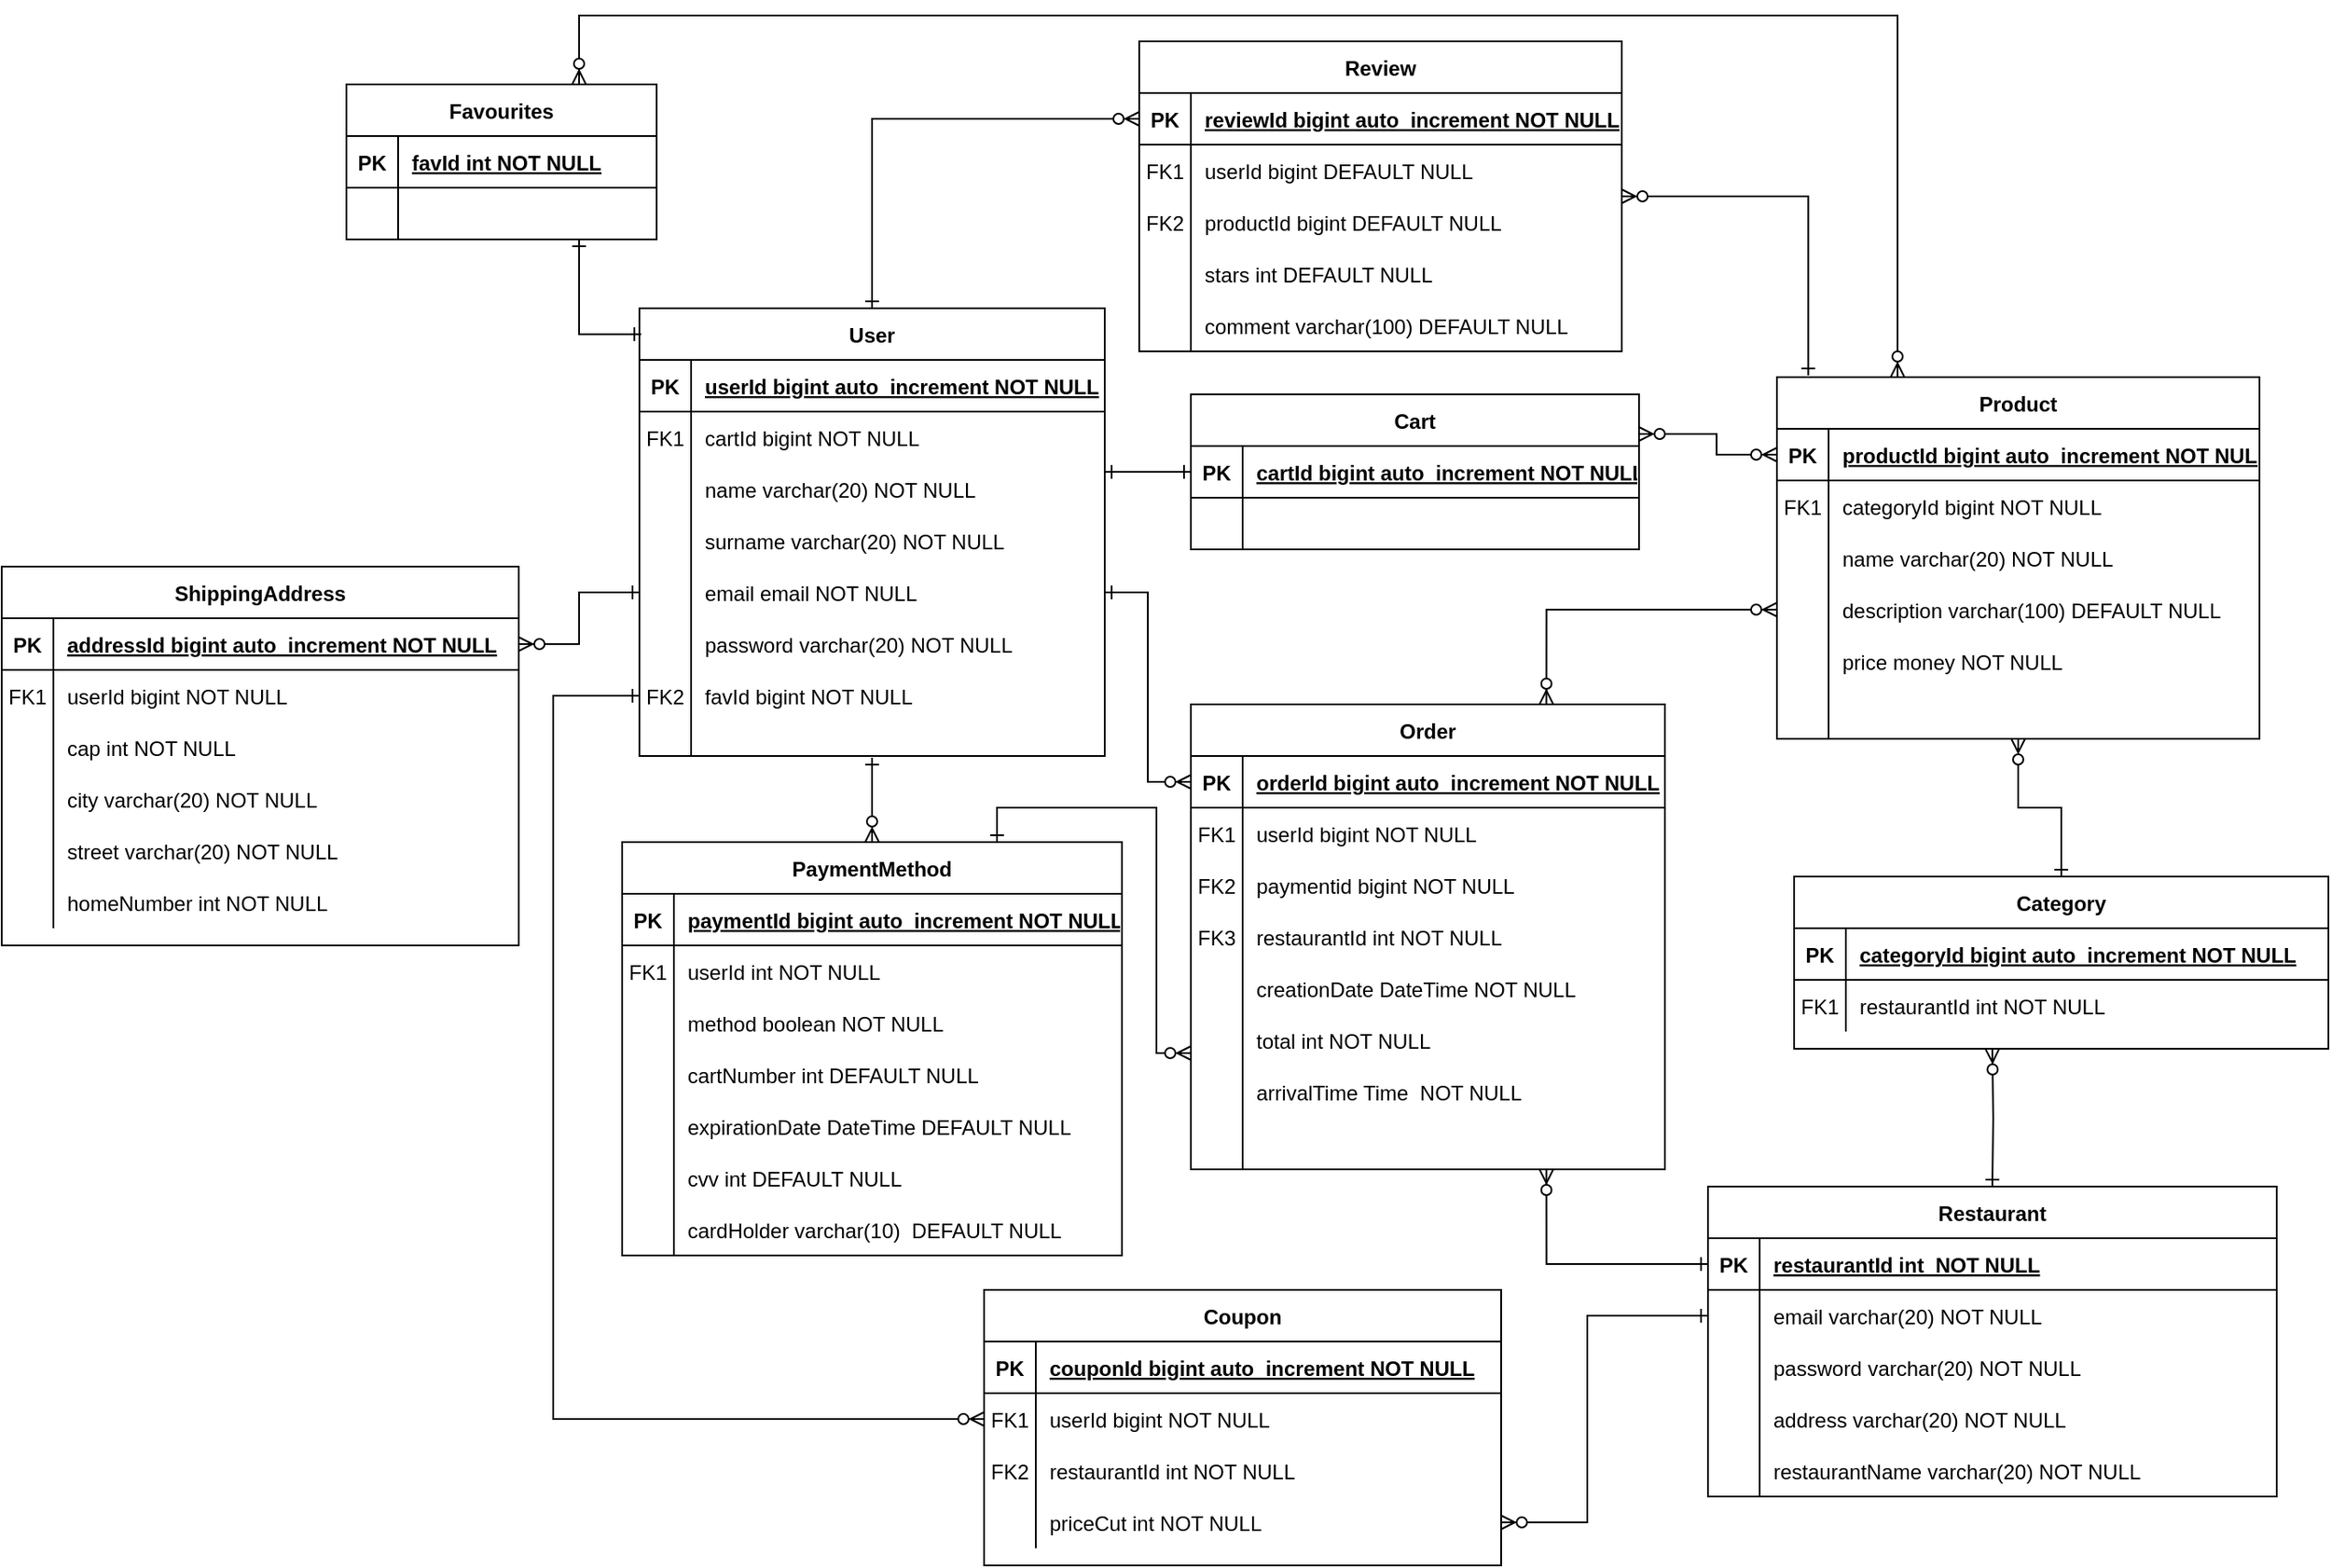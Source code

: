 <mxfile version="14.9.6" type="device"><diagram id="R2lEEEUBdFMjLlhIrx00" name="Page-1"><mxGraphModel dx="2272" dy="752" grid="1" gridSize="10" guides="1" tooltips="1" connect="1" arrows="1" fold="1" page="1" pageScale="1" pageWidth="850" pageHeight="1100" math="0" shadow="0" extFonts="Permanent Marker^https://fonts.googleapis.com/css?family=Permanent+Marker"><root><mxCell id="0"/><mxCell id="1" parent="0"/><mxCell id="C-vyLk0tnHw3VtMMgP7b-1" value="" style="edgeStyle=entityRelationEdgeStyle;endArrow=ERone;startArrow=ERone;endFill=0;startFill=0;entryX=1;entryY=0.167;entryDx=0;entryDy=0;exitX=0;exitY=0.5;exitDx=0;exitDy=0;entryPerimeter=0;" parent="1" source="C-vyLk0tnHw3VtMMgP7b-24" target="CeH41WI6BC9o4BVHSOyD-14" edge="1"><mxGeometry width="100" height="100" relative="1" as="geometry"><mxPoint x="340" y="720" as="sourcePoint"/><mxPoint x="440" y="620" as="targetPoint"/></mxGeometry></mxCell><mxCell id="C-vyLk0tnHw3VtMMgP7b-2" value="User" style="shape=table;startSize=30;container=1;collapsible=1;childLayout=tableLayout;fixedRows=1;rowLines=0;fontStyle=1;align=center;resizeLast=1;" parent="1" vertex="1"><mxGeometry x="120" y="270" width="270" height="260" as="geometry"/></mxCell><mxCell id="C-vyLk0tnHw3VtMMgP7b-3" value="" style="shape=partialRectangle;collapsible=0;dropTarget=0;pointerEvents=0;fillColor=none;points=[[0,0.5],[1,0.5]];portConstraint=eastwest;top=0;left=0;right=0;bottom=1;" parent="C-vyLk0tnHw3VtMMgP7b-2" vertex="1"><mxGeometry y="30" width="270" height="30" as="geometry"/></mxCell><mxCell id="C-vyLk0tnHw3VtMMgP7b-4" value="PK" style="shape=partialRectangle;overflow=hidden;connectable=0;fillColor=none;top=0;left=0;bottom=0;right=0;fontStyle=1;" parent="C-vyLk0tnHw3VtMMgP7b-3" vertex="1"><mxGeometry width="30" height="30" as="geometry"/></mxCell><mxCell id="C-vyLk0tnHw3VtMMgP7b-5" value="userId bigint auto_increment NOT NULL " style="shape=partialRectangle;overflow=hidden;connectable=0;fillColor=none;top=0;left=0;bottom=0;right=0;align=left;spacingLeft=6;fontStyle=5;" parent="C-vyLk0tnHw3VtMMgP7b-3" vertex="1"><mxGeometry x="30" width="240" height="30" as="geometry"/></mxCell><mxCell id="C-vyLk0tnHw3VtMMgP7b-9" value="" style="shape=partialRectangle;collapsible=0;dropTarget=0;pointerEvents=0;fillColor=none;points=[[0,0.5],[1,0.5]];portConstraint=eastwest;top=0;left=0;right=0;bottom=0;" parent="C-vyLk0tnHw3VtMMgP7b-2" vertex="1"><mxGeometry y="60" width="270" height="30" as="geometry"/></mxCell><mxCell id="C-vyLk0tnHw3VtMMgP7b-10" value="FK1" style="shape=partialRectangle;overflow=hidden;connectable=0;fillColor=none;top=0;left=0;bottom=0;right=0;" parent="C-vyLk0tnHw3VtMMgP7b-9" vertex="1"><mxGeometry width="30" height="30" as="geometry"/></mxCell><mxCell id="C-vyLk0tnHw3VtMMgP7b-11" value="cartId bigint NOT NULL" style="shape=partialRectangle;overflow=hidden;connectable=0;fillColor=none;top=0;left=0;bottom=0;right=0;align=left;spacingLeft=6;" parent="C-vyLk0tnHw3VtMMgP7b-9" vertex="1"><mxGeometry x="30" width="240" height="30" as="geometry"/></mxCell><mxCell id="CeH41WI6BC9o4BVHSOyD-14" value="" style="shape=partialRectangle;collapsible=0;dropTarget=0;pointerEvents=0;fillColor=none;points=[[0,0.5],[1,0.5]];portConstraint=eastwest;top=0;left=0;right=0;bottom=0;" parent="C-vyLk0tnHw3VtMMgP7b-2" vertex="1"><mxGeometry y="90" width="270" height="30" as="geometry"/></mxCell><mxCell id="CeH41WI6BC9o4BVHSOyD-15" value="" style="shape=partialRectangle;overflow=hidden;connectable=0;fillColor=none;top=0;left=0;bottom=0;right=0;" parent="CeH41WI6BC9o4BVHSOyD-14" vertex="1"><mxGeometry width="30" height="30" as="geometry"/></mxCell><mxCell id="CeH41WI6BC9o4BVHSOyD-16" value="name varchar(20) NOT NULL" style="shape=partialRectangle;overflow=hidden;connectable=0;fillColor=none;top=0;left=0;bottom=0;right=0;align=left;spacingLeft=6;" parent="CeH41WI6BC9o4BVHSOyD-14" vertex="1"><mxGeometry x="30" width="240" height="30" as="geometry"/></mxCell><mxCell id="CeH41WI6BC9o4BVHSOyD-17" value="" style="shape=partialRectangle;collapsible=0;dropTarget=0;pointerEvents=0;fillColor=none;points=[[0,0.5],[1,0.5]];portConstraint=eastwest;top=0;left=0;right=0;bottom=0;" parent="C-vyLk0tnHw3VtMMgP7b-2" vertex="1"><mxGeometry y="120" width="270" height="30" as="geometry"/></mxCell><mxCell id="CeH41WI6BC9o4BVHSOyD-18" value="" style="shape=partialRectangle;overflow=hidden;connectable=0;fillColor=none;top=0;left=0;bottom=0;right=0;" parent="CeH41WI6BC9o4BVHSOyD-17" vertex="1"><mxGeometry width="30" height="30" as="geometry"/></mxCell><mxCell id="CeH41WI6BC9o4BVHSOyD-19" value="surname varchar(20) NOT NULL" style="shape=partialRectangle;overflow=hidden;connectable=0;fillColor=none;top=0;left=0;bottom=0;right=0;align=left;spacingLeft=6;" parent="CeH41WI6BC9o4BVHSOyD-17" vertex="1"><mxGeometry x="30" width="240" height="30" as="geometry"/></mxCell><mxCell id="CeH41WI6BC9o4BVHSOyD-20" value="" style="shape=partialRectangle;collapsible=0;dropTarget=0;pointerEvents=0;fillColor=none;points=[[0,0.5],[1,0.5]];portConstraint=eastwest;top=0;left=0;right=0;bottom=0;" parent="C-vyLk0tnHw3VtMMgP7b-2" vertex="1"><mxGeometry y="150" width="270" height="30" as="geometry"/></mxCell><mxCell id="CeH41WI6BC9o4BVHSOyD-21" value="" style="shape=partialRectangle;overflow=hidden;connectable=0;fillColor=none;top=0;left=0;bottom=0;right=0;" parent="CeH41WI6BC9o4BVHSOyD-20" vertex="1"><mxGeometry width="30" height="30" as="geometry"/></mxCell><mxCell id="CeH41WI6BC9o4BVHSOyD-22" value="email email NOT NULL" style="shape=partialRectangle;overflow=hidden;connectable=0;fillColor=none;top=0;left=0;bottom=0;right=0;align=left;spacingLeft=6;" parent="CeH41WI6BC9o4BVHSOyD-20" vertex="1"><mxGeometry x="30" width="240" height="30" as="geometry"/></mxCell><mxCell id="CeH41WI6BC9o4BVHSOyD-23" value="" style="shape=partialRectangle;collapsible=0;dropTarget=0;pointerEvents=0;fillColor=none;points=[[0,0.5],[1,0.5]];portConstraint=eastwest;top=0;left=0;right=0;bottom=0;" parent="C-vyLk0tnHw3VtMMgP7b-2" vertex="1"><mxGeometry y="180" width="270" height="30" as="geometry"/></mxCell><mxCell id="CeH41WI6BC9o4BVHSOyD-24" value="" style="shape=partialRectangle;overflow=hidden;connectable=0;fillColor=none;top=0;left=0;bottom=0;right=0;" parent="CeH41WI6BC9o4BVHSOyD-23" vertex="1"><mxGeometry width="30" height="30" as="geometry"/></mxCell><mxCell id="CeH41WI6BC9o4BVHSOyD-25" value="password varchar(20) NOT NULL" style="shape=partialRectangle;overflow=hidden;connectable=0;fillColor=none;top=0;left=0;bottom=0;right=0;align=left;spacingLeft=6;" parent="CeH41WI6BC9o4BVHSOyD-23" vertex="1"><mxGeometry x="30" width="240" height="30" as="geometry"/></mxCell><mxCell id="CeH41WI6BC9o4BVHSOyD-11" value="" style="shape=partialRectangle;collapsible=0;dropTarget=0;pointerEvents=0;fillColor=none;points=[[0,0.5],[1,0.5]];portConstraint=eastwest;top=0;left=0;right=0;bottom=0;" parent="C-vyLk0tnHw3VtMMgP7b-2" vertex="1"><mxGeometry y="210" width="270" height="30" as="geometry"/></mxCell><mxCell id="CeH41WI6BC9o4BVHSOyD-12" value="FK2" style="shape=partialRectangle;overflow=hidden;connectable=0;fillColor=none;top=0;left=0;bottom=0;right=0;" parent="CeH41WI6BC9o4BVHSOyD-11" vertex="1"><mxGeometry width="30" height="30" as="geometry"/></mxCell><mxCell id="CeH41WI6BC9o4BVHSOyD-13" value="favId bigint NOT NULL" style="shape=partialRectangle;overflow=hidden;connectable=0;fillColor=none;top=0;left=0;bottom=0;right=0;align=left;spacingLeft=6;" parent="CeH41WI6BC9o4BVHSOyD-11" vertex="1"><mxGeometry x="30" width="240" height="30" as="geometry"/></mxCell><mxCell id="C-vyLk0tnHw3VtMMgP7b-6" value="" style="shape=partialRectangle;collapsible=0;dropTarget=0;pointerEvents=0;fillColor=none;points=[[0,0.5],[1,0.5]];portConstraint=eastwest;top=0;left=0;right=0;bottom=0;" parent="C-vyLk0tnHw3VtMMgP7b-2" vertex="1"><mxGeometry y="240" width="270" height="20" as="geometry"/></mxCell><mxCell id="C-vyLk0tnHw3VtMMgP7b-7" value="" style="shape=partialRectangle;overflow=hidden;connectable=0;fillColor=none;top=0;left=0;bottom=0;right=0;" parent="C-vyLk0tnHw3VtMMgP7b-6" vertex="1"><mxGeometry width="30" height="20" as="geometry"/></mxCell><mxCell id="C-vyLk0tnHw3VtMMgP7b-8" value="" style="shape=partialRectangle;overflow=hidden;connectable=0;fillColor=none;top=0;left=0;bottom=0;right=0;align=left;spacingLeft=6;" parent="C-vyLk0tnHw3VtMMgP7b-6" vertex="1"><mxGeometry x="30" width="240" height="20" as="geometry"/></mxCell><mxCell id="C-vyLk0tnHw3VtMMgP7b-23" value="Cart" style="shape=table;startSize=30;container=1;collapsible=1;childLayout=tableLayout;fixedRows=1;rowLines=0;fontStyle=1;align=center;resizeLast=1;" parent="1" vertex="1"><mxGeometry x="440" y="320" width="260" height="90" as="geometry"/></mxCell><mxCell id="C-vyLk0tnHw3VtMMgP7b-24" value="" style="shape=partialRectangle;collapsible=0;dropTarget=0;pointerEvents=0;fillColor=none;points=[[0,0.5],[1,0.5]];portConstraint=eastwest;top=0;left=0;right=0;bottom=1;" parent="C-vyLk0tnHw3VtMMgP7b-23" vertex="1"><mxGeometry y="30" width="260" height="30" as="geometry"/></mxCell><mxCell id="C-vyLk0tnHw3VtMMgP7b-25" value="PK" style="shape=partialRectangle;overflow=hidden;connectable=0;fillColor=none;top=0;left=0;bottom=0;right=0;fontStyle=1;" parent="C-vyLk0tnHw3VtMMgP7b-24" vertex="1"><mxGeometry width="30" height="30" as="geometry"/></mxCell><mxCell id="C-vyLk0tnHw3VtMMgP7b-26" value="cartId bigint auto_increment NOT NULL" style="shape=partialRectangle;overflow=hidden;connectable=0;fillColor=none;top=0;left=0;bottom=0;right=0;align=left;spacingLeft=6;fontStyle=5;" parent="C-vyLk0tnHw3VtMMgP7b-24" vertex="1"><mxGeometry x="30" width="230" height="30" as="geometry"/></mxCell><mxCell id="C-vyLk0tnHw3VtMMgP7b-27" value="" style="shape=partialRectangle;collapsible=0;dropTarget=0;pointerEvents=0;fillColor=none;points=[[0,0.5],[1,0.5]];portConstraint=eastwest;top=0;left=0;right=0;bottom=0;" parent="C-vyLk0tnHw3VtMMgP7b-23" vertex="1"><mxGeometry y="60" width="260" height="30" as="geometry"/></mxCell><mxCell id="C-vyLk0tnHw3VtMMgP7b-28" value="" style="shape=partialRectangle;overflow=hidden;connectable=0;fillColor=none;top=0;left=0;bottom=0;right=0;" parent="C-vyLk0tnHw3VtMMgP7b-27" vertex="1"><mxGeometry width="30" height="30" as="geometry"/></mxCell><mxCell id="C-vyLk0tnHw3VtMMgP7b-29" value="" style="shape=partialRectangle;overflow=hidden;connectable=0;fillColor=none;top=0;left=0;bottom=0;right=0;align=left;spacingLeft=6;" parent="C-vyLk0tnHw3VtMMgP7b-27" vertex="1"><mxGeometry x="30" width="230" height="30" as="geometry"/></mxCell><mxCell id="CeH41WI6BC9o4BVHSOyD-59" style="edgeStyle=orthogonalEdgeStyle;rounded=0;orthogonalLoop=1;jettySize=auto;html=1;exitX=0.5;exitY=0;exitDx=0;exitDy=0;startArrow=ERzeroToMany;startFill=1;endArrow=ERone;endFill=0;" parent="1" source="CeH41WI6BC9o4BVHSOyD-30" edge="1"><mxGeometry relative="1" as="geometry"><mxPoint x="255" y="531" as="targetPoint"/><Array as="points"><mxPoint x="255" y="531"/></Array></mxGeometry></mxCell><mxCell id="CeH41WI6BC9o4BVHSOyD-30" value="PaymentMethod" style="shape=table;startSize=30;container=1;collapsible=1;childLayout=tableLayout;fixedRows=1;rowLines=0;fontStyle=1;align=center;resizeLast=1;" parent="1" vertex="1"><mxGeometry x="110" y="580" width="290" height="240" as="geometry"/></mxCell><mxCell id="CeH41WI6BC9o4BVHSOyD-31" value="" style="shape=partialRectangle;collapsible=0;dropTarget=0;pointerEvents=0;fillColor=none;top=0;left=0;bottom=1;right=0;points=[[0,0.5],[1,0.5]];portConstraint=eastwest;" parent="CeH41WI6BC9o4BVHSOyD-30" vertex="1"><mxGeometry y="30" width="290" height="30" as="geometry"/></mxCell><mxCell id="CeH41WI6BC9o4BVHSOyD-32" value="PK" style="shape=partialRectangle;connectable=0;fillColor=none;top=0;left=0;bottom=0;right=0;fontStyle=1;overflow=hidden;" parent="CeH41WI6BC9o4BVHSOyD-31" vertex="1"><mxGeometry width="30" height="30" as="geometry"/></mxCell><mxCell id="CeH41WI6BC9o4BVHSOyD-33" value="paymentId bigint auto_increment NOT NULL" style="shape=partialRectangle;connectable=0;fillColor=none;top=0;left=0;bottom=0;right=0;align=left;spacingLeft=6;fontStyle=5;overflow=hidden;" parent="CeH41WI6BC9o4BVHSOyD-31" vertex="1"><mxGeometry x="30" width="260" height="30" as="geometry"/></mxCell><mxCell id="w4jnXNcKCKi4b3w4N-5O-28" value="" style="shape=partialRectangle;collapsible=0;dropTarget=0;pointerEvents=0;fillColor=none;top=0;left=0;bottom=0;right=0;points=[[0,0.5],[1,0.5]];portConstraint=eastwest;" parent="CeH41WI6BC9o4BVHSOyD-30" vertex="1"><mxGeometry y="60" width="290" height="30" as="geometry"/></mxCell><mxCell id="w4jnXNcKCKi4b3w4N-5O-29" value="FK1" style="shape=partialRectangle;connectable=0;fillColor=none;top=0;left=0;bottom=0;right=0;editable=1;overflow=hidden;" parent="w4jnXNcKCKi4b3w4N-5O-28" vertex="1"><mxGeometry width="30" height="30" as="geometry"/></mxCell><mxCell id="w4jnXNcKCKi4b3w4N-5O-30" value="userId int NOT NULL" style="shape=partialRectangle;connectable=0;fillColor=none;top=0;left=0;bottom=0;right=0;align=left;spacingLeft=6;overflow=hidden;" parent="w4jnXNcKCKi4b3w4N-5O-28" vertex="1"><mxGeometry x="30" width="260" height="30" as="geometry"/></mxCell><mxCell id="v0Ko7H9v9p0cmVI43iNv-5" value="" style="shape=partialRectangle;collapsible=0;dropTarget=0;pointerEvents=0;fillColor=none;top=0;left=0;bottom=0;right=0;points=[[0,0.5],[1,0.5]];portConstraint=eastwest;" vertex="1" parent="CeH41WI6BC9o4BVHSOyD-30"><mxGeometry y="90" width="290" height="30" as="geometry"/></mxCell><mxCell id="v0Ko7H9v9p0cmVI43iNv-6" value="" style="shape=partialRectangle;connectable=0;fillColor=none;top=0;left=0;bottom=0;right=0;editable=1;overflow=hidden;" vertex="1" parent="v0Ko7H9v9p0cmVI43iNv-5"><mxGeometry width="30" height="30" as="geometry"/></mxCell><mxCell id="v0Ko7H9v9p0cmVI43iNv-7" value="method boolean NOT NULL" style="shape=partialRectangle;connectable=0;fillColor=none;top=0;left=0;bottom=0;right=0;align=left;spacingLeft=6;overflow=hidden;" vertex="1" parent="v0Ko7H9v9p0cmVI43iNv-5"><mxGeometry x="30" width="260" height="30" as="geometry"/></mxCell><mxCell id="v0Ko7H9v9p0cmVI43iNv-11" value="" style="shape=partialRectangle;collapsible=0;dropTarget=0;pointerEvents=0;fillColor=none;top=0;left=0;bottom=0;right=0;points=[[0,0.5],[1,0.5]];portConstraint=eastwest;" vertex="1" parent="CeH41WI6BC9o4BVHSOyD-30"><mxGeometry y="120" width="290" height="30" as="geometry"/></mxCell><mxCell id="v0Ko7H9v9p0cmVI43iNv-12" value="" style="shape=partialRectangle;connectable=0;fillColor=none;top=0;left=0;bottom=0;right=0;editable=1;overflow=hidden;" vertex="1" parent="v0Ko7H9v9p0cmVI43iNv-11"><mxGeometry width="30" height="30" as="geometry"/></mxCell><mxCell id="v0Ko7H9v9p0cmVI43iNv-13" value="cartNumber int DEFAULT NULL" style="shape=partialRectangle;connectable=0;fillColor=none;top=0;left=0;bottom=0;right=0;align=left;spacingLeft=6;overflow=hidden;" vertex="1" parent="v0Ko7H9v9p0cmVI43iNv-11"><mxGeometry x="30" width="260" height="30" as="geometry"/></mxCell><mxCell id="v0Ko7H9v9p0cmVI43iNv-14" value="" style="shape=partialRectangle;collapsible=0;dropTarget=0;pointerEvents=0;fillColor=none;top=0;left=0;bottom=0;right=0;points=[[0,0.5],[1,0.5]];portConstraint=eastwest;" vertex="1" parent="CeH41WI6BC9o4BVHSOyD-30"><mxGeometry y="150" width="290" height="30" as="geometry"/></mxCell><mxCell id="v0Ko7H9v9p0cmVI43iNv-15" value="" style="shape=partialRectangle;connectable=0;fillColor=none;top=0;left=0;bottom=0;right=0;editable=1;overflow=hidden;" vertex="1" parent="v0Ko7H9v9p0cmVI43iNv-14"><mxGeometry width="30" height="30" as="geometry"/></mxCell><mxCell id="v0Ko7H9v9p0cmVI43iNv-16" value="expirationDate DateTime DEFAULT NULL" style="shape=partialRectangle;connectable=0;fillColor=none;top=0;left=0;bottom=0;right=0;align=left;spacingLeft=6;overflow=hidden;" vertex="1" parent="v0Ko7H9v9p0cmVI43iNv-14"><mxGeometry x="30" width="260" height="30" as="geometry"/></mxCell><mxCell id="v0Ko7H9v9p0cmVI43iNv-17" value="" style="shape=partialRectangle;collapsible=0;dropTarget=0;pointerEvents=0;fillColor=none;top=0;left=0;bottom=0;right=0;points=[[0,0.5],[1,0.5]];portConstraint=eastwest;" vertex="1" parent="CeH41WI6BC9o4BVHSOyD-30"><mxGeometry y="180" width="290" height="30" as="geometry"/></mxCell><mxCell id="v0Ko7H9v9p0cmVI43iNv-18" value="" style="shape=partialRectangle;connectable=0;fillColor=none;top=0;left=0;bottom=0;right=0;editable=1;overflow=hidden;" vertex="1" parent="v0Ko7H9v9p0cmVI43iNv-17"><mxGeometry width="30" height="30" as="geometry"/></mxCell><mxCell id="v0Ko7H9v9p0cmVI43iNv-19" value="cvv int DEFAULT NULL" style="shape=partialRectangle;connectable=0;fillColor=none;top=0;left=0;bottom=0;right=0;align=left;spacingLeft=6;overflow=hidden;" vertex="1" parent="v0Ko7H9v9p0cmVI43iNv-17"><mxGeometry x="30" width="260" height="30" as="geometry"/></mxCell><mxCell id="CeH41WI6BC9o4BVHSOyD-34" value="" style="shape=partialRectangle;collapsible=0;dropTarget=0;pointerEvents=0;fillColor=none;top=0;left=0;bottom=0;right=0;points=[[0,0.5],[1,0.5]];portConstraint=eastwest;" parent="CeH41WI6BC9o4BVHSOyD-30" vertex="1"><mxGeometry y="210" width="290" height="30" as="geometry"/></mxCell><mxCell id="CeH41WI6BC9o4BVHSOyD-35" value="" style="shape=partialRectangle;connectable=0;fillColor=none;top=0;left=0;bottom=0;right=0;editable=1;overflow=hidden;" parent="CeH41WI6BC9o4BVHSOyD-34" vertex="1"><mxGeometry width="30" height="30" as="geometry"/></mxCell><mxCell id="CeH41WI6BC9o4BVHSOyD-36" value="cardHolder varchar(10)  DEFAULT NULL" style="shape=partialRectangle;connectable=0;fillColor=none;top=0;left=0;bottom=0;right=0;align=left;spacingLeft=6;overflow=hidden;" parent="CeH41WI6BC9o4BVHSOyD-34" vertex="1"><mxGeometry x="30" width="260" height="30" as="geometry"/></mxCell><mxCell id="CeH41WI6BC9o4BVHSOyD-61" style="edgeStyle=orthogonalEdgeStyle;rounded=0;orthogonalLoop=1;jettySize=auto;html=1;exitX=0;exitY=0.75;exitDx=0;exitDy=0;entryX=0.75;entryY=0;entryDx=0;entryDy=0;startArrow=ERzeroToMany;startFill=1;endArrow=ERone;endFill=0;" parent="1" source="CeH41WI6BC9o4BVHSOyD-46" target="CeH41WI6BC9o4BVHSOyD-30" edge="1"><mxGeometry relative="1" as="geometry"/></mxCell><mxCell id="CeH41WI6BC9o4BVHSOyD-105" style="edgeStyle=orthogonalEdgeStyle;rounded=0;orthogonalLoop=1;jettySize=auto;html=1;exitX=0.75;exitY=1;exitDx=0;exitDy=0;entryX=0;entryY=0.5;entryDx=0;entryDy=0;startArrow=ERzeroToMany;startFill=1;endArrow=ERone;endFill=0;" parent="1" source="CeH41WI6BC9o4BVHSOyD-46" target="CeH41WI6BC9o4BVHSOyD-92" edge="1"><mxGeometry relative="1" as="geometry"><Array as="points"><mxPoint x="646" y="825"/></Array></mxGeometry></mxCell><mxCell id="CeH41WI6BC9o4BVHSOyD-46" value="Order" style="shape=table;startSize=30;container=1;collapsible=1;childLayout=tableLayout;fixedRows=1;rowLines=0;fontStyle=1;align=center;resizeLast=1;" parent="1" vertex="1"><mxGeometry x="440" y="500" width="275" height="270" as="geometry"/></mxCell><mxCell id="CeH41WI6BC9o4BVHSOyD-47" value="" style="shape=partialRectangle;collapsible=0;dropTarget=0;pointerEvents=0;fillColor=none;top=0;left=0;bottom=1;right=0;points=[[0,0.5],[1,0.5]];portConstraint=eastwest;" parent="CeH41WI6BC9o4BVHSOyD-46" vertex="1"><mxGeometry y="30" width="275" height="30" as="geometry"/></mxCell><mxCell id="CeH41WI6BC9o4BVHSOyD-48" value="PK" style="shape=partialRectangle;connectable=0;fillColor=none;top=0;left=0;bottom=0;right=0;fontStyle=1;overflow=hidden;" parent="CeH41WI6BC9o4BVHSOyD-47" vertex="1"><mxGeometry width="30" height="30" as="geometry"/></mxCell><mxCell id="CeH41WI6BC9o4BVHSOyD-49" value="orderId bigint auto_increment NOT NULL" style="shape=partialRectangle;connectable=0;fillColor=none;top=0;left=0;bottom=0;right=0;align=left;spacingLeft=6;fontStyle=5;overflow=hidden;" parent="CeH41WI6BC9o4BVHSOyD-47" vertex="1"><mxGeometry x="30" width="245" height="30" as="geometry"/></mxCell><mxCell id="CeH41WI6BC9o4BVHSOyD-50" value="" style="shape=partialRectangle;collapsible=0;dropTarget=0;pointerEvents=0;fillColor=none;top=0;left=0;bottom=0;right=0;points=[[0,0.5],[1,0.5]];portConstraint=eastwest;" parent="CeH41WI6BC9o4BVHSOyD-46" vertex="1"><mxGeometry y="60" width="275" height="30" as="geometry"/></mxCell><mxCell id="CeH41WI6BC9o4BVHSOyD-51" value="FK1" style="shape=partialRectangle;connectable=0;fillColor=none;top=0;left=0;bottom=0;right=0;editable=1;overflow=hidden;" parent="CeH41WI6BC9o4BVHSOyD-50" vertex="1"><mxGeometry width="30" height="30" as="geometry"/></mxCell><mxCell id="CeH41WI6BC9o4BVHSOyD-52" value="userId bigint NOT NULL" style="shape=partialRectangle;connectable=0;fillColor=none;top=0;left=0;bottom=0;right=0;align=left;spacingLeft=6;overflow=hidden;" parent="CeH41WI6BC9o4BVHSOyD-50" vertex="1"><mxGeometry x="30" width="245" height="30" as="geometry"/></mxCell><mxCell id="CeH41WI6BC9o4BVHSOyD-53" value="" style="shape=partialRectangle;collapsible=0;dropTarget=0;pointerEvents=0;fillColor=none;top=0;left=0;bottom=0;right=0;points=[[0,0.5],[1,0.5]];portConstraint=eastwest;" parent="CeH41WI6BC9o4BVHSOyD-46" vertex="1"><mxGeometry y="90" width="275" height="30" as="geometry"/></mxCell><mxCell id="CeH41WI6BC9o4BVHSOyD-54" value="FK2" style="shape=partialRectangle;connectable=0;fillColor=none;top=0;left=0;bottom=0;right=0;editable=1;overflow=hidden;" parent="CeH41WI6BC9o4BVHSOyD-53" vertex="1"><mxGeometry width="30" height="30" as="geometry"/></mxCell><mxCell id="CeH41WI6BC9o4BVHSOyD-55" value="paymentid bigint NOT NULL" style="shape=partialRectangle;connectable=0;fillColor=none;top=0;left=0;bottom=0;right=0;align=left;spacingLeft=6;overflow=hidden;" parent="CeH41WI6BC9o4BVHSOyD-53" vertex="1"><mxGeometry x="30" width="245" height="30" as="geometry"/></mxCell><mxCell id="CeH41WI6BC9o4BVHSOyD-56" value="" style="shape=partialRectangle;collapsible=0;dropTarget=0;pointerEvents=0;fillColor=none;top=0;left=0;bottom=0;right=0;points=[[0,0.5],[1,0.5]];portConstraint=eastwest;" parent="CeH41WI6BC9o4BVHSOyD-46" vertex="1"><mxGeometry y="120" width="275" height="30" as="geometry"/></mxCell><mxCell id="CeH41WI6BC9o4BVHSOyD-57" value="FK3" style="shape=partialRectangle;connectable=0;fillColor=none;top=0;left=0;bottom=0;right=0;editable=1;overflow=hidden;" parent="CeH41WI6BC9o4BVHSOyD-56" vertex="1"><mxGeometry width="30" height="30" as="geometry"/></mxCell><mxCell id="CeH41WI6BC9o4BVHSOyD-58" value="restaurantId int NOT NULL" style="shape=partialRectangle;connectable=0;fillColor=none;top=0;left=0;bottom=0;right=0;align=left;spacingLeft=6;overflow=hidden;" parent="CeH41WI6BC9o4BVHSOyD-56" vertex="1"><mxGeometry x="30" width="245" height="30" as="geometry"/></mxCell><mxCell id="CeH41WI6BC9o4BVHSOyD-183" value="" style="shape=partialRectangle;collapsible=0;dropTarget=0;pointerEvents=0;fillColor=none;top=0;left=0;bottom=0;right=0;points=[[0,0.5],[1,0.5]];portConstraint=eastwest;" parent="CeH41WI6BC9o4BVHSOyD-46" vertex="1"><mxGeometry y="150" width="275" height="30" as="geometry"/></mxCell><mxCell id="CeH41WI6BC9o4BVHSOyD-184" value="" style="shape=partialRectangle;connectable=0;fillColor=none;top=0;left=0;bottom=0;right=0;editable=1;overflow=hidden;" parent="CeH41WI6BC9o4BVHSOyD-183" vertex="1"><mxGeometry width="30" height="30" as="geometry"/></mxCell><mxCell id="CeH41WI6BC9o4BVHSOyD-185" value="creationDate DateTime NOT NULL" style="shape=partialRectangle;connectable=0;fillColor=none;top=0;left=0;bottom=0;right=0;align=left;spacingLeft=6;overflow=hidden;" parent="CeH41WI6BC9o4BVHSOyD-183" vertex="1"><mxGeometry x="30" width="245" height="30" as="geometry"/></mxCell><mxCell id="CeH41WI6BC9o4BVHSOyD-186" value="" style="shape=partialRectangle;collapsible=0;dropTarget=0;pointerEvents=0;fillColor=none;top=0;left=0;bottom=0;right=0;points=[[0,0.5],[1,0.5]];portConstraint=eastwest;" parent="CeH41WI6BC9o4BVHSOyD-46" vertex="1"><mxGeometry y="180" width="275" height="30" as="geometry"/></mxCell><mxCell id="CeH41WI6BC9o4BVHSOyD-187" value="" style="shape=partialRectangle;connectable=0;fillColor=none;top=0;left=0;bottom=0;right=0;editable=1;overflow=hidden;" parent="CeH41WI6BC9o4BVHSOyD-186" vertex="1"><mxGeometry width="30" height="30" as="geometry"/></mxCell><mxCell id="CeH41WI6BC9o4BVHSOyD-188" value="total int NOT NULL" style="shape=partialRectangle;connectable=0;fillColor=none;top=0;left=0;bottom=0;right=0;align=left;spacingLeft=6;overflow=hidden;" parent="CeH41WI6BC9o4BVHSOyD-186" vertex="1"><mxGeometry x="30" width="245" height="30" as="geometry"/></mxCell><mxCell id="CeH41WI6BC9o4BVHSOyD-189" value="" style="shape=partialRectangle;collapsible=0;dropTarget=0;pointerEvents=0;fillColor=none;top=0;left=0;bottom=0;right=0;points=[[0,0.5],[1,0.5]];portConstraint=eastwest;" parent="CeH41WI6BC9o4BVHSOyD-46" vertex="1"><mxGeometry y="210" width="275" height="30" as="geometry"/></mxCell><mxCell id="CeH41WI6BC9o4BVHSOyD-190" value="" style="shape=partialRectangle;connectable=0;fillColor=none;top=0;left=0;bottom=0;right=0;editable=1;overflow=hidden;" parent="CeH41WI6BC9o4BVHSOyD-189" vertex="1"><mxGeometry width="30" height="30" as="geometry"/></mxCell><mxCell id="CeH41WI6BC9o4BVHSOyD-191" value="arrivalTime Time  NOT NULL" style="shape=partialRectangle;connectable=0;fillColor=none;top=0;left=0;bottom=0;right=0;align=left;spacingLeft=6;overflow=hidden;" parent="CeH41WI6BC9o4BVHSOyD-189" vertex="1"><mxGeometry x="30" width="245" height="30" as="geometry"/></mxCell><mxCell id="CeH41WI6BC9o4BVHSOyD-192" value="" style="shape=partialRectangle;collapsible=0;dropTarget=0;pointerEvents=0;fillColor=none;top=0;left=0;bottom=0;right=0;points=[[0,0.5],[1,0.5]];portConstraint=eastwest;" parent="CeH41WI6BC9o4BVHSOyD-46" vertex="1"><mxGeometry y="240" width="275" height="30" as="geometry"/></mxCell><mxCell id="CeH41WI6BC9o4BVHSOyD-193" value="" style="shape=partialRectangle;connectable=0;fillColor=none;top=0;left=0;bottom=0;right=0;editable=1;overflow=hidden;" parent="CeH41WI6BC9o4BVHSOyD-192" vertex="1"><mxGeometry width="30" height="30" as="geometry"/></mxCell><mxCell id="CeH41WI6BC9o4BVHSOyD-194" value="" style="shape=partialRectangle;connectable=0;fillColor=none;top=0;left=0;bottom=0;right=0;align=left;spacingLeft=6;overflow=hidden;" parent="CeH41WI6BC9o4BVHSOyD-192" vertex="1"><mxGeometry x="30" width="245" height="30" as="geometry"/></mxCell><mxCell id="CeH41WI6BC9o4BVHSOyD-60" style="edgeStyle=orthogonalEdgeStyle;rounded=0;orthogonalLoop=1;jettySize=auto;html=1;exitX=0;exitY=0.5;exitDx=0;exitDy=0;entryX=1;entryY=0.5;entryDx=0;entryDy=0;startArrow=ERzeroToMany;startFill=1;endArrow=ERone;endFill=0;" parent="1" source="CeH41WI6BC9o4BVHSOyD-47" target="CeH41WI6BC9o4BVHSOyD-20" edge="1"><mxGeometry relative="1" as="geometry"/></mxCell><mxCell id="CeH41WI6BC9o4BVHSOyD-90" style="edgeStyle=orthogonalEdgeStyle;rounded=0;orthogonalLoop=1;jettySize=auto;html=1;exitX=0.5;exitY=1;exitDx=0;exitDy=0;entryX=0.5;entryY=0;entryDx=0;entryDy=0;startArrow=ERzeroToMany;startFill=1;endArrow=ERone;endFill=0;" parent="1" source="CeH41WI6BC9o4BVHSOyD-62" target="CeH41WI6BC9o4BVHSOyD-77" edge="1"><mxGeometry relative="1" as="geometry"><Array as="points"><mxPoint x="920" y="560"/><mxPoint x="945" y="560"/></Array></mxGeometry></mxCell><mxCell id="CeH41WI6BC9o4BVHSOyD-62" value="Product" style="shape=table;startSize=30;container=1;collapsible=1;childLayout=tableLayout;fixedRows=1;rowLines=0;fontStyle=1;align=center;resizeLast=1;" parent="1" vertex="1"><mxGeometry x="780" y="310" width="280" height="210" as="geometry"/></mxCell><mxCell id="CeH41WI6BC9o4BVHSOyD-63" value="" style="shape=partialRectangle;collapsible=0;dropTarget=0;pointerEvents=0;fillColor=none;top=0;left=0;bottom=1;right=0;points=[[0,0.5],[1,0.5]];portConstraint=eastwest;" parent="CeH41WI6BC9o4BVHSOyD-62" vertex="1"><mxGeometry y="30" width="280" height="30" as="geometry"/></mxCell><mxCell id="CeH41WI6BC9o4BVHSOyD-64" value="PK" style="shape=partialRectangle;connectable=0;fillColor=none;top=0;left=0;bottom=0;right=0;fontStyle=1;overflow=hidden;" parent="CeH41WI6BC9o4BVHSOyD-63" vertex="1"><mxGeometry width="30" height="30" as="geometry"/></mxCell><mxCell id="CeH41WI6BC9o4BVHSOyD-65" value="productId bigint auto_increment NOT NULL" style="shape=partialRectangle;connectable=0;fillColor=none;top=0;left=0;bottom=0;right=0;align=left;spacingLeft=6;fontStyle=5;overflow=hidden;" parent="CeH41WI6BC9o4BVHSOyD-63" vertex="1"><mxGeometry x="30" width="250" height="30" as="geometry"/></mxCell><mxCell id="CeH41WI6BC9o4BVHSOyD-66" value="" style="shape=partialRectangle;collapsible=0;dropTarget=0;pointerEvents=0;fillColor=none;top=0;left=0;bottom=0;right=0;points=[[0,0.5],[1,0.5]];portConstraint=eastwest;" parent="CeH41WI6BC9o4BVHSOyD-62" vertex="1"><mxGeometry y="60" width="280" height="30" as="geometry"/></mxCell><mxCell id="CeH41WI6BC9o4BVHSOyD-67" value="FK1" style="shape=partialRectangle;connectable=0;fillColor=none;top=0;left=0;bottom=0;right=0;editable=1;overflow=hidden;" parent="CeH41WI6BC9o4BVHSOyD-66" vertex="1"><mxGeometry width="30" height="30" as="geometry"/></mxCell><mxCell id="CeH41WI6BC9o4BVHSOyD-68" value="categoryId bigint NOT NULL" style="shape=partialRectangle;connectable=0;fillColor=none;top=0;left=0;bottom=0;right=0;align=left;spacingLeft=6;overflow=hidden;" parent="CeH41WI6BC9o4BVHSOyD-66" vertex="1"><mxGeometry x="30" width="250" height="30" as="geometry"/></mxCell><mxCell id="CeH41WI6BC9o4BVHSOyD-69" value="" style="shape=partialRectangle;collapsible=0;dropTarget=0;pointerEvents=0;fillColor=none;top=0;left=0;bottom=0;right=0;points=[[0,0.5],[1,0.5]];portConstraint=eastwest;" parent="CeH41WI6BC9o4BVHSOyD-62" vertex="1"><mxGeometry y="90" width="280" height="30" as="geometry"/></mxCell><mxCell id="CeH41WI6BC9o4BVHSOyD-70" value="" style="shape=partialRectangle;connectable=0;fillColor=none;top=0;left=0;bottom=0;right=0;editable=1;overflow=hidden;" parent="CeH41WI6BC9o4BVHSOyD-69" vertex="1"><mxGeometry width="30" height="30" as="geometry"/></mxCell><mxCell id="CeH41WI6BC9o4BVHSOyD-71" value="name varchar(20) NOT NULL" style="shape=partialRectangle;connectable=0;fillColor=none;top=0;left=0;bottom=0;right=0;align=left;spacingLeft=6;overflow=hidden;" parent="CeH41WI6BC9o4BVHSOyD-69" vertex="1"><mxGeometry x="30" width="250" height="30" as="geometry"/></mxCell><mxCell id="CeH41WI6BC9o4BVHSOyD-72" value="" style="shape=partialRectangle;collapsible=0;dropTarget=0;pointerEvents=0;fillColor=none;top=0;left=0;bottom=0;right=0;points=[[0,0.5],[1,0.5]];portConstraint=eastwest;" parent="CeH41WI6BC9o4BVHSOyD-62" vertex="1"><mxGeometry y="120" width="280" height="30" as="geometry"/></mxCell><mxCell id="CeH41WI6BC9o4BVHSOyD-73" value="" style="shape=partialRectangle;connectable=0;fillColor=none;top=0;left=0;bottom=0;right=0;editable=1;overflow=hidden;" parent="CeH41WI6BC9o4BVHSOyD-72" vertex="1"><mxGeometry width="30" height="30" as="geometry"/></mxCell><mxCell id="CeH41WI6BC9o4BVHSOyD-74" value="description varchar(100) DEFAULT NULL" style="shape=partialRectangle;connectable=0;fillColor=none;top=0;left=0;bottom=0;right=0;align=left;spacingLeft=6;overflow=hidden;" parent="CeH41WI6BC9o4BVHSOyD-72" vertex="1"><mxGeometry x="30" width="250" height="30" as="geometry"/></mxCell><mxCell id="w4jnXNcKCKi4b3w4N-5O-7" value="" style="shape=partialRectangle;collapsible=0;dropTarget=0;pointerEvents=0;fillColor=none;top=0;left=0;bottom=0;right=0;points=[[0,0.5],[1,0.5]];portConstraint=eastwest;" parent="CeH41WI6BC9o4BVHSOyD-62" vertex="1"><mxGeometry y="150" width="280" height="30" as="geometry"/></mxCell><mxCell id="w4jnXNcKCKi4b3w4N-5O-8" value="" style="shape=partialRectangle;connectable=0;fillColor=none;top=0;left=0;bottom=0;right=0;editable=1;overflow=hidden;" parent="w4jnXNcKCKi4b3w4N-5O-7" vertex="1"><mxGeometry width="30" height="30" as="geometry"/></mxCell><mxCell id="w4jnXNcKCKi4b3w4N-5O-9" value="price money NOT NULL" style="shape=partialRectangle;connectable=0;fillColor=none;top=0;left=0;bottom=0;right=0;align=left;spacingLeft=6;overflow=hidden;" parent="w4jnXNcKCKi4b3w4N-5O-7" vertex="1"><mxGeometry x="30" width="250" height="30" as="geometry"/></mxCell><mxCell id="w4jnXNcKCKi4b3w4N-5O-1" value="" style="shape=partialRectangle;collapsible=0;dropTarget=0;pointerEvents=0;fillColor=none;top=0;left=0;bottom=0;right=0;points=[[0,0.5],[1,0.5]];portConstraint=eastwest;" parent="CeH41WI6BC9o4BVHSOyD-62" vertex="1"><mxGeometry y="180" width="280" height="30" as="geometry"/></mxCell><mxCell id="w4jnXNcKCKi4b3w4N-5O-2" value="" style="shape=partialRectangle;connectable=0;fillColor=none;top=0;left=0;bottom=0;right=0;editable=1;overflow=hidden;" parent="w4jnXNcKCKi4b3w4N-5O-1" vertex="1"><mxGeometry width="30" height="30" as="geometry"/></mxCell><mxCell id="w4jnXNcKCKi4b3w4N-5O-3" value="" style="shape=partialRectangle;connectable=0;fillColor=none;top=0;left=0;bottom=0;right=0;align=left;spacingLeft=6;overflow=hidden;" parent="w4jnXNcKCKi4b3w4N-5O-1" vertex="1"><mxGeometry x="30" width="250" height="30" as="geometry"/></mxCell><mxCell id="CeH41WI6BC9o4BVHSOyD-75" style="edgeStyle=orthogonalEdgeStyle;rounded=0;orthogonalLoop=1;jettySize=auto;html=1;exitX=0;exitY=0.5;exitDx=0;exitDy=0;startArrow=ERzeroToMany;startFill=1;endArrow=ERzeroToMany;endFill=1;" parent="1" source="CeH41WI6BC9o4BVHSOyD-63" edge="1"><mxGeometry relative="1" as="geometry"><Array as="points"><mxPoint x="745" y="355"/><mxPoint x="745" y="343"/></Array><mxPoint x="700" y="343" as="targetPoint"/></mxGeometry></mxCell><mxCell id="CeH41WI6BC9o4BVHSOyD-76" style="edgeStyle=orthogonalEdgeStyle;rounded=0;orthogonalLoop=1;jettySize=auto;html=1;exitX=0;exitY=0.5;exitDx=0;exitDy=0;entryX=0.75;entryY=0;entryDx=0;entryDy=0;startArrow=ERzeroToMany;startFill=1;endArrow=ERzeroToMany;endFill=1;" parent="1" source="CeH41WI6BC9o4BVHSOyD-72" target="CeH41WI6BC9o4BVHSOyD-46" edge="1"><mxGeometry relative="1" as="geometry"><Array as="points"><mxPoint x="646" y="445"/></Array></mxGeometry></mxCell><mxCell id="CeH41WI6BC9o4BVHSOyD-104" style="edgeStyle=orthogonalEdgeStyle;rounded=0;orthogonalLoop=1;jettySize=auto;html=1;startArrow=ERzeroToMany;startFill=1;endArrow=ERone;endFill=0;" parent="1" target="CeH41WI6BC9o4BVHSOyD-91" edge="1"><mxGeometry relative="1" as="geometry"><Array as="points"/><mxPoint x="905" y="700" as="sourcePoint"/></mxGeometry></mxCell><mxCell id="CeH41WI6BC9o4BVHSOyD-77" value="Category" style="shape=table;startSize=30;container=1;collapsible=1;childLayout=tableLayout;fixedRows=1;rowLines=0;fontStyle=1;align=center;resizeLast=1;" parent="1" vertex="1"><mxGeometry x="790" y="600" width="310" height="100" as="geometry"/></mxCell><mxCell id="CeH41WI6BC9o4BVHSOyD-78" value="" style="shape=partialRectangle;collapsible=0;dropTarget=0;pointerEvents=0;fillColor=none;top=0;left=0;bottom=1;right=0;points=[[0,0.5],[1,0.5]];portConstraint=eastwest;" parent="CeH41WI6BC9o4BVHSOyD-77" vertex="1"><mxGeometry y="30" width="310" height="30" as="geometry"/></mxCell><mxCell id="CeH41WI6BC9o4BVHSOyD-79" value="PK" style="shape=partialRectangle;connectable=0;fillColor=none;top=0;left=0;bottom=0;right=0;fontStyle=1;overflow=hidden;" parent="CeH41WI6BC9o4BVHSOyD-78" vertex="1"><mxGeometry width="30" height="30" as="geometry"/></mxCell><mxCell id="CeH41WI6BC9o4BVHSOyD-80" value="categoryId bigint auto_increment NOT NULL" style="shape=partialRectangle;connectable=0;fillColor=none;top=0;left=0;bottom=0;right=0;align=left;spacingLeft=6;fontStyle=5;overflow=hidden;" parent="CeH41WI6BC9o4BVHSOyD-78" vertex="1"><mxGeometry x="30" width="280" height="30" as="geometry"/></mxCell><mxCell id="CeH41WI6BC9o4BVHSOyD-81" value="" style="shape=partialRectangle;collapsible=0;dropTarget=0;pointerEvents=0;fillColor=none;top=0;left=0;bottom=0;right=0;points=[[0,0.5],[1,0.5]];portConstraint=eastwest;" parent="CeH41WI6BC9o4BVHSOyD-77" vertex="1"><mxGeometry y="60" width="310" height="30" as="geometry"/></mxCell><mxCell id="CeH41WI6BC9o4BVHSOyD-82" value="FK1" style="shape=partialRectangle;connectable=0;fillColor=none;top=0;left=0;bottom=0;right=0;editable=1;overflow=hidden;" parent="CeH41WI6BC9o4BVHSOyD-81" vertex="1"><mxGeometry width="30" height="30" as="geometry"/></mxCell><mxCell id="CeH41WI6BC9o4BVHSOyD-83" value="restaurantId int NOT NULL" style="shape=partialRectangle;connectable=0;fillColor=none;top=0;left=0;bottom=0;right=0;align=left;spacingLeft=6;overflow=hidden;" parent="CeH41WI6BC9o4BVHSOyD-81" vertex="1"><mxGeometry x="30" width="280" height="30" as="geometry"/></mxCell><mxCell id="CeH41WI6BC9o4BVHSOyD-91" value="Restaurant" style="shape=table;startSize=30;container=1;collapsible=1;childLayout=tableLayout;fixedRows=1;rowLines=0;fontStyle=1;align=center;resizeLast=1;" parent="1" vertex="1"><mxGeometry x="740" y="780" width="330" height="180" as="geometry"/></mxCell><mxCell id="CeH41WI6BC9o4BVHSOyD-92" value="" style="shape=partialRectangle;collapsible=0;dropTarget=0;pointerEvents=0;fillColor=none;top=0;left=0;bottom=1;right=0;points=[[0,0.5],[1,0.5]];portConstraint=eastwest;" parent="CeH41WI6BC9o4BVHSOyD-91" vertex="1"><mxGeometry y="30" width="330" height="30" as="geometry"/></mxCell><mxCell id="CeH41WI6BC9o4BVHSOyD-93" value="PK" style="shape=partialRectangle;connectable=0;fillColor=none;top=0;left=0;bottom=0;right=0;fontStyle=1;overflow=hidden;" parent="CeH41WI6BC9o4BVHSOyD-92" vertex="1"><mxGeometry width="30" height="30" as="geometry"/></mxCell><mxCell id="CeH41WI6BC9o4BVHSOyD-94" value="restaurantId int  NOT NULL" style="shape=partialRectangle;connectable=0;fillColor=none;top=0;left=0;bottom=0;right=0;align=left;spacingLeft=6;fontStyle=5;overflow=hidden;" parent="CeH41WI6BC9o4BVHSOyD-92" vertex="1"><mxGeometry x="30" width="300" height="30" as="geometry"/></mxCell><mxCell id="CeH41WI6BC9o4BVHSOyD-98" value="" style="shape=partialRectangle;collapsible=0;dropTarget=0;pointerEvents=0;fillColor=none;top=0;left=0;bottom=0;right=0;points=[[0,0.5],[1,0.5]];portConstraint=eastwest;" parent="CeH41WI6BC9o4BVHSOyD-91" vertex="1"><mxGeometry y="60" width="330" height="30" as="geometry"/></mxCell><mxCell id="CeH41WI6BC9o4BVHSOyD-99" value="" style="shape=partialRectangle;connectable=0;fillColor=none;top=0;left=0;bottom=0;right=0;editable=1;overflow=hidden;" parent="CeH41WI6BC9o4BVHSOyD-98" vertex="1"><mxGeometry width="30" height="30" as="geometry"/></mxCell><mxCell id="CeH41WI6BC9o4BVHSOyD-100" value="email varchar(20) NOT NULL" style="shape=partialRectangle;connectable=0;fillColor=none;top=0;left=0;bottom=0;right=0;align=left;spacingLeft=6;overflow=hidden;" parent="CeH41WI6BC9o4BVHSOyD-98" vertex="1"><mxGeometry x="30" width="300" height="30" as="geometry"/></mxCell><mxCell id="v0Ko7H9v9p0cmVI43iNv-28" value="" style="shape=partialRectangle;collapsible=0;dropTarget=0;pointerEvents=0;fillColor=none;top=0;left=0;bottom=0;right=0;points=[[0,0.5],[1,0.5]];portConstraint=eastwest;" vertex="1" parent="CeH41WI6BC9o4BVHSOyD-91"><mxGeometry y="90" width="330" height="30" as="geometry"/></mxCell><mxCell id="v0Ko7H9v9p0cmVI43iNv-29" value="" style="shape=partialRectangle;connectable=0;fillColor=none;top=0;left=0;bottom=0;right=0;editable=1;overflow=hidden;" vertex="1" parent="v0Ko7H9v9p0cmVI43iNv-28"><mxGeometry width="30" height="30" as="geometry"/></mxCell><mxCell id="v0Ko7H9v9p0cmVI43iNv-30" value="password varchar(20) NOT NULL" style="shape=partialRectangle;connectable=0;fillColor=none;top=0;left=0;bottom=0;right=0;align=left;spacingLeft=6;overflow=hidden;" vertex="1" parent="v0Ko7H9v9p0cmVI43iNv-28"><mxGeometry x="30" width="300" height="30" as="geometry"/></mxCell><mxCell id="v0Ko7H9v9p0cmVI43iNv-34" value="" style="shape=partialRectangle;collapsible=0;dropTarget=0;pointerEvents=0;fillColor=none;top=0;left=0;bottom=0;right=0;points=[[0,0.5],[1,0.5]];portConstraint=eastwest;" vertex="1" parent="CeH41WI6BC9o4BVHSOyD-91"><mxGeometry y="120" width="330" height="30" as="geometry"/></mxCell><mxCell id="v0Ko7H9v9p0cmVI43iNv-35" value="" style="shape=partialRectangle;connectable=0;fillColor=none;top=0;left=0;bottom=0;right=0;editable=1;overflow=hidden;" vertex="1" parent="v0Ko7H9v9p0cmVI43iNv-34"><mxGeometry width="30" height="30" as="geometry"/></mxCell><mxCell id="v0Ko7H9v9p0cmVI43iNv-36" value="address varchar(20) NOT NULL" style="shape=partialRectangle;connectable=0;fillColor=none;top=0;left=0;bottom=0;right=0;align=left;spacingLeft=6;overflow=hidden;" vertex="1" parent="v0Ko7H9v9p0cmVI43iNv-34"><mxGeometry x="30" width="300" height="30" as="geometry"/></mxCell><mxCell id="v0Ko7H9v9p0cmVI43iNv-31" value="" style="shape=partialRectangle;collapsible=0;dropTarget=0;pointerEvents=0;fillColor=none;top=0;left=0;bottom=0;right=0;points=[[0,0.5],[1,0.5]];portConstraint=eastwest;" vertex="1" parent="CeH41WI6BC9o4BVHSOyD-91"><mxGeometry y="150" width="330" height="30" as="geometry"/></mxCell><mxCell id="v0Ko7H9v9p0cmVI43iNv-32" value="" style="shape=partialRectangle;connectable=0;fillColor=none;top=0;left=0;bottom=0;right=0;editable=1;overflow=hidden;" vertex="1" parent="v0Ko7H9v9p0cmVI43iNv-31"><mxGeometry width="30" height="30" as="geometry"/></mxCell><mxCell id="v0Ko7H9v9p0cmVI43iNv-33" value="restaurantName varchar(20) NOT NULL" style="shape=partialRectangle;connectable=0;fillColor=none;top=0;left=0;bottom=0;right=0;align=left;spacingLeft=6;overflow=hidden;" vertex="1" parent="v0Ko7H9v9p0cmVI43iNv-31"><mxGeometry x="30" width="300" height="30" as="geometry"/></mxCell><mxCell id="CeH41WI6BC9o4BVHSOyD-106" value="Coupon" style="shape=table;startSize=30;container=1;collapsible=1;childLayout=tableLayout;fixedRows=1;rowLines=0;fontStyle=1;align=center;resizeLast=1;" parent="1" vertex="1"><mxGeometry x="320" y="840" width="300" height="160" as="geometry"/></mxCell><mxCell id="CeH41WI6BC9o4BVHSOyD-107" value="" style="shape=partialRectangle;collapsible=0;dropTarget=0;pointerEvents=0;fillColor=none;top=0;left=0;bottom=1;right=0;points=[[0,0.5],[1,0.5]];portConstraint=eastwest;" parent="CeH41WI6BC9o4BVHSOyD-106" vertex="1"><mxGeometry y="30" width="300" height="30" as="geometry"/></mxCell><mxCell id="CeH41WI6BC9o4BVHSOyD-108" value="PK" style="shape=partialRectangle;connectable=0;fillColor=none;top=0;left=0;bottom=0;right=0;fontStyle=1;overflow=hidden;" parent="CeH41WI6BC9o4BVHSOyD-107" vertex="1"><mxGeometry width="30" height="30" as="geometry"/></mxCell><mxCell id="CeH41WI6BC9o4BVHSOyD-109" value="couponId bigint auto_increment NOT NULL" style="shape=partialRectangle;connectable=0;fillColor=none;top=0;left=0;bottom=0;right=0;align=left;spacingLeft=6;fontStyle=5;overflow=hidden;" parent="CeH41WI6BC9o4BVHSOyD-107" vertex="1"><mxGeometry x="30" width="270" height="30" as="geometry"/></mxCell><mxCell id="CeH41WI6BC9o4BVHSOyD-110" value="" style="shape=partialRectangle;collapsible=0;dropTarget=0;pointerEvents=0;fillColor=none;top=0;left=0;bottom=0;right=0;points=[[0,0.5],[1,0.5]];portConstraint=eastwest;" parent="CeH41WI6BC9o4BVHSOyD-106" vertex="1"><mxGeometry y="60" width="300" height="30" as="geometry"/></mxCell><mxCell id="CeH41WI6BC9o4BVHSOyD-111" value="FK1" style="shape=partialRectangle;connectable=0;fillColor=none;top=0;left=0;bottom=0;right=0;editable=1;overflow=hidden;" parent="CeH41WI6BC9o4BVHSOyD-110" vertex="1"><mxGeometry width="30" height="30" as="geometry"/></mxCell><mxCell id="CeH41WI6BC9o4BVHSOyD-112" value="userId bigint NOT NULL" style="shape=partialRectangle;connectable=0;fillColor=none;top=0;left=0;bottom=0;right=0;align=left;spacingLeft=6;overflow=hidden;" parent="CeH41WI6BC9o4BVHSOyD-110" vertex="1"><mxGeometry x="30" width="270" height="30" as="geometry"/></mxCell><mxCell id="CeH41WI6BC9o4BVHSOyD-120" value="" style="shape=partialRectangle;collapsible=0;dropTarget=0;pointerEvents=0;fillColor=none;top=0;left=0;bottom=0;right=0;points=[[0,0.5],[1,0.5]];portConstraint=eastwest;" parent="CeH41WI6BC9o4BVHSOyD-106" vertex="1"><mxGeometry y="90" width="300" height="30" as="geometry"/></mxCell><mxCell id="CeH41WI6BC9o4BVHSOyD-121" value="FK2" style="shape=partialRectangle;connectable=0;fillColor=none;top=0;left=0;bottom=0;right=0;editable=1;overflow=hidden;" parent="CeH41WI6BC9o4BVHSOyD-120" vertex="1"><mxGeometry width="30" height="30" as="geometry"/></mxCell><mxCell id="CeH41WI6BC9o4BVHSOyD-122" value="restaurantId int NOT NULL" style="shape=partialRectangle;connectable=0;fillColor=none;top=0;left=0;bottom=0;right=0;align=left;spacingLeft=6;overflow=hidden;" parent="CeH41WI6BC9o4BVHSOyD-120" vertex="1"><mxGeometry x="30" width="270" height="30" as="geometry"/></mxCell><mxCell id="CeH41WI6BC9o4BVHSOyD-113" value="" style="shape=partialRectangle;collapsible=0;dropTarget=0;pointerEvents=0;fillColor=none;top=0;left=0;bottom=0;right=0;points=[[0,0.5],[1,0.5]];portConstraint=eastwest;" parent="CeH41WI6BC9o4BVHSOyD-106" vertex="1"><mxGeometry y="120" width="300" height="30" as="geometry"/></mxCell><mxCell id="CeH41WI6BC9o4BVHSOyD-114" value="" style="shape=partialRectangle;connectable=0;fillColor=none;top=0;left=0;bottom=0;right=0;editable=1;overflow=hidden;" parent="CeH41WI6BC9o4BVHSOyD-113" vertex="1"><mxGeometry width="30" height="30" as="geometry"/></mxCell><mxCell id="CeH41WI6BC9o4BVHSOyD-115" value="priceCut int NOT NULL" style="shape=partialRectangle;connectable=0;fillColor=none;top=0;left=0;bottom=0;right=0;align=left;spacingLeft=6;overflow=hidden;" parent="CeH41WI6BC9o4BVHSOyD-113" vertex="1"><mxGeometry x="30" width="270" height="30" as="geometry"/></mxCell><mxCell id="CeH41WI6BC9o4BVHSOyD-119" style="edgeStyle=orthogonalEdgeStyle;rounded=0;orthogonalLoop=1;jettySize=auto;html=1;entryX=1;entryY=0.5;entryDx=0;entryDy=0;startArrow=ERone;startFill=0;endArrow=ERzeroToMany;endFill=1;exitX=0;exitY=0.5;exitDx=0;exitDy=0;" parent="1" source="CeH41WI6BC9o4BVHSOyD-98" target="CeH41WI6BC9o4BVHSOyD-113" edge="1"><mxGeometry relative="1" as="geometry"><Array as="points"><mxPoint x="670" y="855"/><mxPoint x="670" y="975"/></Array><mxPoint x="740" y="890" as="sourcePoint"/></mxGeometry></mxCell><mxCell id="CeH41WI6BC9o4BVHSOyD-123" style="edgeStyle=orthogonalEdgeStyle;rounded=0;orthogonalLoop=1;jettySize=auto;html=1;entryX=0;entryY=0.5;entryDx=0;entryDy=0;startArrow=ERone;startFill=0;endArrow=ERzeroToMany;endFill=1;exitX=0;exitY=0.5;exitDx=0;exitDy=0;" parent="1" source="CeH41WI6BC9o4BVHSOyD-11" target="CeH41WI6BC9o4BVHSOyD-110" edge="1"><mxGeometry relative="1" as="geometry"><mxPoint x="130" y="580" as="sourcePoint"/><Array as="points"><mxPoint x="70" y="495"/><mxPoint x="70" y="915"/></Array></mxGeometry></mxCell><mxCell id="CeH41WI6BC9o4BVHSOyD-124" value="ShippingAddress" style="shape=table;startSize=30;container=1;collapsible=1;childLayout=tableLayout;fixedRows=1;rowLines=0;fontStyle=1;align=center;resizeLast=1;" parent="1" vertex="1"><mxGeometry x="-250" y="420" width="300" height="220" as="geometry"/></mxCell><mxCell id="CeH41WI6BC9o4BVHSOyD-125" value="" style="shape=partialRectangle;collapsible=0;dropTarget=0;pointerEvents=0;fillColor=none;top=0;left=0;bottom=1;right=0;points=[[0,0.5],[1,0.5]];portConstraint=eastwest;" parent="CeH41WI6BC9o4BVHSOyD-124" vertex="1"><mxGeometry y="30" width="300" height="30" as="geometry"/></mxCell><mxCell id="CeH41WI6BC9o4BVHSOyD-126" value="PK" style="shape=partialRectangle;connectable=0;fillColor=none;top=0;left=0;bottom=0;right=0;fontStyle=1;overflow=hidden;" parent="CeH41WI6BC9o4BVHSOyD-125" vertex="1"><mxGeometry width="30" height="30" as="geometry"/></mxCell><mxCell id="CeH41WI6BC9o4BVHSOyD-127" value="addressId bigint auto_increment NOT NULL" style="shape=partialRectangle;connectable=0;fillColor=none;top=0;left=0;bottom=0;right=0;align=left;spacingLeft=6;fontStyle=5;overflow=hidden;" parent="CeH41WI6BC9o4BVHSOyD-125" vertex="1"><mxGeometry x="30" width="270" height="30" as="geometry"/></mxCell><mxCell id="w4jnXNcKCKi4b3w4N-5O-16" value="" style="shape=partialRectangle;collapsible=0;dropTarget=0;pointerEvents=0;fillColor=none;top=0;left=0;bottom=0;right=0;points=[[0,0.5],[1,0.5]];portConstraint=eastwest;" parent="CeH41WI6BC9o4BVHSOyD-124" vertex="1"><mxGeometry y="60" width="300" height="30" as="geometry"/></mxCell><mxCell id="w4jnXNcKCKi4b3w4N-5O-17" value="FK1" style="shape=partialRectangle;connectable=0;fillColor=none;top=0;left=0;bottom=0;right=0;editable=1;overflow=hidden;" parent="w4jnXNcKCKi4b3w4N-5O-16" vertex="1"><mxGeometry width="30" height="30" as="geometry"/></mxCell><mxCell id="w4jnXNcKCKi4b3w4N-5O-18" value="userId bigint NOT NULL" style="shape=partialRectangle;connectable=0;fillColor=none;top=0;left=0;bottom=0;right=0;align=left;spacingLeft=6;overflow=hidden;" parent="w4jnXNcKCKi4b3w4N-5O-16" vertex="1"><mxGeometry x="30" width="270" height="30" as="geometry"/></mxCell><mxCell id="CeH41WI6BC9o4BVHSOyD-128" value="" style="shape=partialRectangle;collapsible=0;dropTarget=0;pointerEvents=0;fillColor=none;top=0;left=0;bottom=0;right=0;points=[[0,0.5],[1,0.5]];portConstraint=eastwest;" parent="CeH41WI6BC9o4BVHSOyD-124" vertex="1"><mxGeometry y="90" width="300" height="30" as="geometry"/></mxCell><mxCell id="CeH41WI6BC9o4BVHSOyD-129" value="" style="shape=partialRectangle;connectable=0;fillColor=none;top=0;left=0;bottom=0;right=0;editable=1;overflow=hidden;" parent="CeH41WI6BC9o4BVHSOyD-128" vertex="1"><mxGeometry width="30" height="30" as="geometry"/></mxCell><mxCell id="CeH41WI6BC9o4BVHSOyD-130" value="cap int NOT NULL" style="shape=partialRectangle;connectable=0;fillColor=none;top=0;left=0;bottom=0;right=0;align=left;spacingLeft=6;overflow=hidden;" parent="CeH41WI6BC9o4BVHSOyD-128" vertex="1"><mxGeometry x="30" width="270" height="30" as="geometry"/></mxCell><mxCell id="CeH41WI6BC9o4BVHSOyD-131" value="" style="shape=partialRectangle;collapsible=0;dropTarget=0;pointerEvents=0;fillColor=none;top=0;left=0;bottom=0;right=0;points=[[0,0.5],[1,0.5]];portConstraint=eastwest;" parent="CeH41WI6BC9o4BVHSOyD-124" vertex="1"><mxGeometry y="120" width="300" height="30" as="geometry"/></mxCell><mxCell id="CeH41WI6BC9o4BVHSOyD-132" value="" style="shape=partialRectangle;connectable=0;fillColor=none;top=0;left=0;bottom=0;right=0;editable=1;overflow=hidden;" parent="CeH41WI6BC9o4BVHSOyD-131" vertex="1"><mxGeometry width="30" height="30" as="geometry"/></mxCell><mxCell id="CeH41WI6BC9o4BVHSOyD-133" value="city varchar(20) NOT NULL" style="shape=partialRectangle;connectable=0;fillColor=none;top=0;left=0;bottom=0;right=0;align=left;spacingLeft=6;overflow=hidden;" parent="CeH41WI6BC9o4BVHSOyD-131" vertex="1"><mxGeometry x="30" width="270" height="30" as="geometry"/></mxCell><mxCell id="w4jnXNcKCKi4b3w4N-5O-10" value="" style="shape=partialRectangle;collapsible=0;dropTarget=0;pointerEvents=0;fillColor=none;top=0;left=0;bottom=0;right=0;points=[[0,0.5],[1,0.5]];portConstraint=eastwest;" parent="CeH41WI6BC9o4BVHSOyD-124" vertex="1"><mxGeometry y="150" width="300" height="30" as="geometry"/></mxCell><mxCell id="w4jnXNcKCKi4b3w4N-5O-11" value="" style="shape=partialRectangle;connectable=0;fillColor=none;top=0;left=0;bottom=0;right=0;editable=1;overflow=hidden;" parent="w4jnXNcKCKi4b3w4N-5O-10" vertex="1"><mxGeometry width="30" height="30" as="geometry"/></mxCell><mxCell id="w4jnXNcKCKi4b3w4N-5O-12" value="street varchar(20) NOT NULL" style="shape=partialRectangle;connectable=0;fillColor=none;top=0;left=0;bottom=0;right=0;align=left;spacingLeft=6;overflow=hidden;" parent="w4jnXNcKCKi4b3w4N-5O-10" vertex="1"><mxGeometry x="30" width="270" height="30" as="geometry"/></mxCell><mxCell id="w4jnXNcKCKi4b3w4N-5O-13" value="" style="shape=partialRectangle;collapsible=0;dropTarget=0;pointerEvents=0;fillColor=none;top=0;left=0;bottom=0;right=0;points=[[0,0.5],[1,0.5]];portConstraint=eastwest;" parent="CeH41WI6BC9o4BVHSOyD-124" vertex="1"><mxGeometry y="180" width="300" height="30" as="geometry"/></mxCell><mxCell id="w4jnXNcKCKi4b3w4N-5O-14" value="" style="shape=partialRectangle;connectable=0;fillColor=none;top=0;left=0;bottom=0;right=0;editable=1;overflow=hidden;" parent="w4jnXNcKCKi4b3w4N-5O-13" vertex="1"><mxGeometry width="30" height="30" as="geometry"/></mxCell><mxCell id="w4jnXNcKCKi4b3w4N-5O-15" value="homeNumber int NOT NULL" style="shape=partialRectangle;connectable=0;fillColor=none;top=0;left=0;bottom=0;right=0;align=left;spacingLeft=6;overflow=hidden;" parent="w4jnXNcKCKi4b3w4N-5O-13" vertex="1"><mxGeometry x="30" width="270" height="30" as="geometry"/></mxCell><mxCell id="CeH41WI6BC9o4BVHSOyD-139" style="edgeStyle=orthogonalEdgeStyle;rounded=0;orthogonalLoop=1;jettySize=auto;html=1;exitX=0;exitY=0.5;exitDx=0;exitDy=0;entryX=1;entryY=0.5;entryDx=0;entryDy=0;startArrow=ERone;startFill=0;endArrow=ERzeroToMany;endFill=1;" parent="1" source="CeH41WI6BC9o4BVHSOyD-20" target="CeH41WI6BC9o4BVHSOyD-125" edge="1"><mxGeometry relative="1" as="geometry"/></mxCell><mxCell id="CeH41WI6BC9o4BVHSOyD-168" style="edgeStyle=orthogonalEdgeStyle;rounded=0;orthogonalLoop=1;jettySize=auto;html=1;exitX=0.75;exitY=1;exitDx=0;exitDy=0;entryX=0.004;entryY=0.058;entryDx=0;entryDy=0;entryPerimeter=0;startArrow=ERone;startFill=0;endArrow=ERone;endFill=0;" parent="1" source="CeH41WI6BC9o4BVHSOyD-154" target="C-vyLk0tnHw3VtMMgP7b-2" edge="1"><mxGeometry relative="1" as="geometry"><Array as="points"><mxPoint x="85" y="285"/></Array></mxGeometry></mxCell><mxCell id="CeH41WI6BC9o4BVHSOyD-169" style="edgeStyle=orthogonalEdgeStyle;rounded=0;orthogonalLoop=1;jettySize=auto;html=1;exitX=0.75;exitY=0;exitDx=0;exitDy=0;entryX=0.25;entryY=0;entryDx=0;entryDy=0;startArrow=ERzeroToMany;startFill=1;endArrow=ERzeroToMany;endFill=1;" parent="1" source="CeH41WI6BC9o4BVHSOyD-154" target="CeH41WI6BC9o4BVHSOyD-62" edge="1"><mxGeometry relative="1" as="geometry"><Array as="points"><mxPoint x="85" y="100"/><mxPoint x="850" y="100"/></Array></mxGeometry></mxCell><mxCell id="CeH41WI6BC9o4BVHSOyD-154" value="Favourites" style="shape=table;startSize=30;container=1;collapsible=1;childLayout=tableLayout;fixedRows=1;rowLines=0;fontStyle=1;align=center;resizeLast=1;" parent="1" vertex="1"><mxGeometry x="-50" y="140" width="180" height="90" as="geometry"/></mxCell><mxCell id="CeH41WI6BC9o4BVHSOyD-155" value="" style="shape=partialRectangle;collapsible=0;dropTarget=0;pointerEvents=0;fillColor=none;top=0;left=0;bottom=1;right=0;points=[[0,0.5],[1,0.5]];portConstraint=eastwest;" parent="CeH41WI6BC9o4BVHSOyD-154" vertex="1"><mxGeometry y="30" width="180" height="30" as="geometry"/></mxCell><mxCell id="CeH41WI6BC9o4BVHSOyD-156" value="PK" style="shape=partialRectangle;connectable=0;fillColor=none;top=0;left=0;bottom=0;right=0;fontStyle=1;overflow=hidden;" parent="CeH41WI6BC9o4BVHSOyD-155" vertex="1"><mxGeometry width="30" height="30" as="geometry"/></mxCell><mxCell id="CeH41WI6BC9o4BVHSOyD-157" value="favId int NOT NULL" style="shape=partialRectangle;connectable=0;fillColor=none;top=0;left=0;bottom=0;right=0;align=left;spacingLeft=6;fontStyle=5;overflow=hidden;" parent="CeH41WI6BC9o4BVHSOyD-155" vertex="1"><mxGeometry x="30" width="150" height="30" as="geometry"/></mxCell><mxCell id="CeH41WI6BC9o4BVHSOyD-158" value="" style="shape=partialRectangle;collapsible=0;dropTarget=0;pointerEvents=0;fillColor=none;top=0;left=0;bottom=0;right=0;points=[[0,0.5],[1,0.5]];portConstraint=eastwest;" parent="CeH41WI6BC9o4BVHSOyD-154" vertex="1"><mxGeometry y="60" width="180" height="30" as="geometry"/></mxCell><mxCell id="CeH41WI6BC9o4BVHSOyD-159" value="" style="shape=partialRectangle;connectable=0;fillColor=none;top=0;left=0;bottom=0;right=0;editable=1;overflow=hidden;" parent="CeH41WI6BC9o4BVHSOyD-158" vertex="1"><mxGeometry width="30" height="30" as="geometry"/></mxCell><mxCell id="CeH41WI6BC9o4BVHSOyD-160" value="" style="shape=partialRectangle;connectable=0;fillColor=none;top=0;left=0;bottom=0;right=0;align=left;spacingLeft=6;overflow=hidden;" parent="CeH41WI6BC9o4BVHSOyD-158" vertex="1"><mxGeometry x="30" width="150" height="30" as="geometry"/></mxCell><mxCell id="w4jnXNcKCKi4b3w4N-5O-27" style="edgeStyle=orthogonalEdgeStyle;rounded=0;orthogonalLoop=1;jettySize=auto;html=1;exitX=1;exitY=0.5;exitDx=0;exitDy=0;entryX=0.065;entryY=-0.005;entryDx=0;entryDy=0;entryPerimeter=0;startArrow=ERzeroToMany;startFill=1;endArrow=ERone;endFill=0;" parent="1" source="w4jnXNcKCKi4b3w4N-5O-19" target="CeH41WI6BC9o4BVHSOyD-62" edge="1"><mxGeometry relative="1" as="geometry"/></mxCell><mxCell id="w4jnXNcKCKi4b3w4N-5O-19" value="Review" style="shape=table;startSize=30;container=1;collapsible=1;childLayout=tableLayout;fixedRows=1;rowLines=0;fontStyle=1;align=center;resizeLast=1;" parent="1" vertex="1"><mxGeometry x="410" y="115" width="280" height="180" as="geometry"/></mxCell><mxCell id="w4jnXNcKCKi4b3w4N-5O-20" value="" style="shape=partialRectangle;collapsible=0;dropTarget=0;pointerEvents=0;fillColor=none;points=[[0,0.5],[1,0.5]];portConstraint=eastwest;top=0;left=0;right=0;bottom=1;" parent="w4jnXNcKCKi4b3w4N-5O-19" vertex="1"><mxGeometry y="30" width="280" height="30" as="geometry"/></mxCell><mxCell id="w4jnXNcKCKi4b3w4N-5O-21" value="PK" style="shape=partialRectangle;overflow=hidden;connectable=0;fillColor=none;top=0;left=0;bottom=0;right=0;fontStyle=1;" parent="w4jnXNcKCKi4b3w4N-5O-20" vertex="1"><mxGeometry width="30" height="30" as="geometry"/></mxCell><mxCell id="w4jnXNcKCKi4b3w4N-5O-22" value="reviewId bigint auto_increment NOT NULL" style="shape=partialRectangle;overflow=hidden;connectable=0;fillColor=none;top=0;left=0;bottom=0;right=0;align=left;spacingLeft=6;fontStyle=5;" parent="w4jnXNcKCKi4b3w4N-5O-20" vertex="1"><mxGeometry x="30" width="250" height="30" as="geometry"/></mxCell><mxCell id="w4jnXNcKCKi4b3w4N-5O-23" value="" style="shape=partialRectangle;collapsible=0;dropTarget=0;pointerEvents=0;fillColor=none;points=[[0,0.5],[1,0.5]];portConstraint=eastwest;top=0;left=0;right=0;bottom=0;" parent="w4jnXNcKCKi4b3w4N-5O-19" vertex="1"><mxGeometry y="60" width="280" height="30" as="geometry"/></mxCell><mxCell id="w4jnXNcKCKi4b3w4N-5O-24" value="FK1" style="shape=partialRectangle;overflow=hidden;connectable=0;fillColor=none;top=0;left=0;bottom=0;right=0;" parent="w4jnXNcKCKi4b3w4N-5O-23" vertex="1"><mxGeometry width="30" height="30" as="geometry"/></mxCell><mxCell id="w4jnXNcKCKi4b3w4N-5O-25" value="userId bigint DEFAULT NULL" style="shape=partialRectangle;overflow=hidden;connectable=0;fillColor=none;top=0;left=0;bottom=0;right=0;align=left;spacingLeft=6;" parent="w4jnXNcKCKi4b3w4N-5O-23" vertex="1"><mxGeometry x="30" width="250" height="30" as="geometry"/></mxCell><mxCell id="w4jnXNcKCKi4b3w4N-5O-37" value="" style="shape=partialRectangle;collapsible=0;dropTarget=0;pointerEvents=0;fillColor=none;points=[[0,0.5],[1,0.5]];portConstraint=eastwest;top=0;left=0;right=0;bottom=0;" parent="w4jnXNcKCKi4b3w4N-5O-19" vertex="1"><mxGeometry y="90" width="280" height="30" as="geometry"/></mxCell><mxCell id="w4jnXNcKCKi4b3w4N-5O-38" value="FK2" style="shape=partialRectangle;overflow=hidden;connectable=0;fillColor=none;top=0;left=0;bottom=0;right=0;" parent="w4jnXNcKCKi4b3w4N-5O-37" vertex="1"><mxGeometry width="30" height="30" as="geometry"/></mxCell><mxCell id="w4jnXNcKCKi4b3w4N-5O-39" value="productId bigint DEFAULT NULL" style="shape=partialRectangle;overflow=hidden;connectable=0;fillColor=none;top=0;left=0;bottom=0;right=0;align=left;spacingLeft=6;" parent="w4jnXNcKCKi4b3w4N-5O-37" vertex="1"><mxGeometry x="30" width="250" height="30" as="geometry"/></mxCell><mxCell id="w4jnXNcKCKi4b3w4N-5O-34" value="" style="shape=partialRectangle;collapsible=0;dropTarget=0;pointerEvents=0;fillColor=none;points=[[0,0.5],[1,0.5]];portConstraint=eastwest;top=0;left=0;right=0;bottom=0;" parent="w4jnXNcKCKi4b3w4N-5O-19" vertex="1"><mxGeometry y="120" width="280" height="30" as="geometry"/></mxCell><mxCell id="w4jnXNcKCKi4b3w4N-5O-35" value="" style="shape=partialRectangle;overflow=hidden;connectable=0;fillColor=none;top=0;left=0;bottom=0;right=0;" parent="w4jnXNcKCKi4b3w4N-5O-34" vertex="1"><mxGeometry width="30" height="30" as="geometry"/></mxCell><mxCell id="w4jnXNcKCKi4b3w4N-5O-36" value="stars int DEFAULT NULL" style="shape=partialRectangle;overflow=hidden;connectable=0;fillColor=none;top=0;left=0;bottom=0;right=0;align=left;spacingLeft=6;" parent="w4jnXNcKCKi4b3w4N-5O-34" vertex="1"><mxGeometry x="30" width="250" height="30" as="geometry"/></mxCell><mxCell id="v0Ko7H9v9p0cmVI43iNv-1" value="" style="shape=partialRectangle;collapsible=0;dropTarget=0;pointerEvents=0;fillColor=none;points=[[0,0.5],[1,0.5]];portConstraint=eastwest;top=0;left=0;right=0;bottom=0;" vertex="1" parent="w4jnXNcKCKi4b3w4N-5O-19"><mxGeometry y="150" width="280" height="30" as="geometry"/></mxCell><mxCell id="v0Ko7H9v9p0cmVI43iNv-2" value="" style="shape=partialRectangle;overflow=hidden;connectable=0;fillColor=none;top=0;left=0;bottom=0;right=0;" vertex="1" parent="v0Ko7H9v9p0cmVI43iNv-1"><mxGeometry width="30" height="30" as="geometry"/></mxCell><mxCell id="v0Ko7H9v9p0cmVI43iNv-3" value="comment varchar(100) DEFAULT NULL" style="shape=partialRectangle;overflow=hidden;connectable=0;fillColor=none;top=0;left=0;bottom=0;right=0;align=left;spacingLeft=6;" vertex="1" parent="v0Ko7H9v9p0cmVI43iNv-1"><mxGeometry x="30" width="250" height="30" as="geometry"/></mxCell><mxCell id="w4jnXNcKCKi4b3w4N-5O-26" style="edgeStyle=orthogonalEdgeStyle;rounded=0;orthogonalLoop=1;jettySize=auto;html=1;exitX=0;exitY=0.5;exitDx=0;exitDy=0;startArrow=ERzeroToMany;startFill=1;endArrow=ERone;endFill=0;" parent="1" source="w4jnXNcKCKi4b3w4N-5O-20" target="C-vyLk0tnHw3VtMMgP7b-2" edge="1"><mxGeometry relative="1" as="geometry"/></mxCell></root></mxGraphModel></diagram></mxfile>